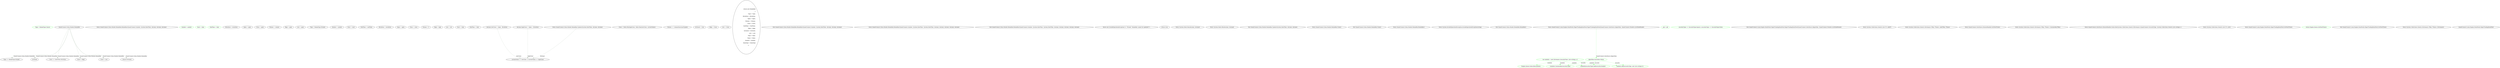 digraph  {
d3 [cluster="QuantConnect.Data.Market.RenkoBar.RenkoBar(QuantConnect.Symbol, System.DateTime, decimal, decimal, decimal)", color=green, community=0, label="Type = RenkoType.Classic", prediction=0, span="137-137"];
d59 [label="QuantConnect.Data.Market.RenkoBar", span=""];
d2 [cluster="QuantConnect.Data.Market.RenkoBar.RenkoBar(QuantConnect.Symbol, System.DateTime, decimal, decimal, decimal)", label="Entry QuantConnect.Data.Market.RenkoBar.RenkoBar(QuantConnect.Symbol, System.DateTime, decimal, decimal, decimal)", span="134-134"];
d4 [cluster="QuantConnect.Data.Market.RenkoBar.RenkoBar(QuantConnect.Symbol, System.DateTime, decimal, decimal, decimal)", color=green, community=0, label="Symbol = symbol", prediction=1, span="139-139"];
d5 [cluster="QuantConnect.Data.Market.RenkoBar.RenkoBar(QuantConnect.Symbol, System.DateTime, decimal, decimal, decimal)", color=green, community=0, label="Start = time", prediction=2, span="140-140"];
d6 [cluster="QuantConnect.Data.Market.RenkoBar.RenkoBar(QuantConnect.Symbol, System.DateTime, decimal, decimal, decimal)", color=green, community=0, label="EndTime = time", prediction=3, span="141-141"];
d7 [cluster="QuantConnect.Data.Market.RenkoBar.RenkoBar(QuantConnect.Symbol, System.DateTime, decimal, decimal, decimal)", label="BrickSize = brickSize", span="142-142"];
d8 [cluster="QuantConnect.Data.Market.RenkoBar.RenkoBar(QuantConnect.Symbol, System.DateTime, decimal, decimal, decimal)", label="Open = open", span="143-143"];
d9 [cluster="QuantConnect.Data.Market.RenkoBar.RenkoBar(QuantConnect.Symbol, System.DateTime, decimal, decimal, decimal)", label="Close = open", span="144-144"];
d10 [cluster="QuantConnect.Data.Market.RenkoBar.RenkoBar(QuantConnect.Symbol, System.DateTime, decimal, decimal, decimal)", label="Volume = volume", span="145-145"];
d11 [cluster="QuantConnect.Data.Market.RenkoBar.RenkoBar(QuantConnect.Symbol, System.DateTime, decimal, decimal, decimal)", label="High = open", span="146-146"];
d12 [cluster="QuantConnect.Data.Market.RenkoBar.RenkoBar(QuantConnect.Symbol, System.DateTime, decimal, decimal, decimal)", label="Low = open", span="147-147"];
d15 [cluster="QuantConnect.Data.Market.RenkoBar.RenkoBar(QuantConnect.Symbol, System.DateTime, System.DateTime, decimal, decimal, decimal, decimal, decimal)", label="Type = RenkoType.Wicked", span="164-164"];
d16 [cluster="QuantConnect.Data.Market.RenkoBar.RenkoBar(QuantConnect.Symbol, System.DateTime, System.DateTime, decimal, decimal, decimal, decimal, decimal)", label="Symbol = symbol", span="166-166"];
d17 [cluster="QuantConnect.Data.Market.RenkoBar.RenkoBar(QuantConnect.Symbol, System.DateTime, System.DateTime, decimal, decimal, decimal, decimal, decimal)", label="Start = start", span="167-167"];
d18 [cluster="QuantConnect.Data.Market.RenkoBar.RenkoBar(QuantConnect.Symbol, System.DateTime, System.DateTime, decimal, decimal, decimal, decimal, decimal)", label="EndTime = endTime", span="168-168"];
d19 [cluster="QuantConnect.Data.Market.RenkoBar.RenkoBar(QuantConnect.Symbol, System.DateTime, System.DateTime, decimal, decimal, decimal, decimal, decimal)", label="BrickSize = brickSize", span="169-169"];
d20 [cluster="QuantConnect.Data.Market.RenkoBar.RenkoBar(QuantConnect.Symbol, System.DateTime, System.DateTime, decimal, decimal, decimal, decimal, decimal)", label="Open = open", span="170-170"];
d21 [cluster="QuantConnect.Data.Market.RenkoBar.RenkoBar(QuantConnect.Symbol, System.DateTime, System.DateTime, decimal, decimal, decimal, decimal, decimal)", label="Close = close", span="171-171"];
d22 [cluster="QuantConnect.Data.Market.RenkoBar.RenkoBar(QuantConnect.Symbol, System.DateTime, System.DateTime, decimal, decimal, decimal, decimal, decimal)", label="Volume = 0", span="172-172"];
d23 [cluster="QuantConnect.Data.Market.RenkoBar.RenkoBar(QuantConnect.Symbol, System.DateTime, System.DateTime, decimal, decimal, decimal, decimal, decimal)", label="High = high", span="173-173"];
d24 [cluster="QuantConnect.Data.Market.RenkoBar.RenkoBar(QuantConnect.Symbol, System.DateTime, System.DateTime, decimal, decimal, decimal, decimal, decimal)", label="Low = low", span="174-174"];
d27 [cluster="QuantConnect.Data.Market.RenkoBar.Update(System.DateTime, decimal, decimal)", label="Type == RenkoType.Wicked", span="186-186"];
d29 [cluster="QuantConnect.Data.Market.RenkoBar.Update(System.DateTime, decimal, decimal)", label=IsClosed, span="190-190"];
d31 [cluster="QuantConnect.Data.Market.RenkoBar.Update(System.DateTime, decimal, decimal)", label="Start == DateTime.MinValue", span="191-191"];
d32 [cluster="QuantConnect.Data.Market.RenkoBar.Update(System.DateTime, decimal, decimal)", label="Start = time", span="191-191"];
d33 [cluster="QuantConnect.Data.Market.RenkoBar.Update(System.DateTime, decimal, decimal)", label="EndTime = time", span="192-192"];
d34 [cluster="QuantConnect.Data.Market.RenkoBar.Update(System.DateTime, decimal, decimal)", label="decimal lowClose = Open - BrickSize", span="195-195"];
d35 [cluster="QuantConnect.Data.Market.RenkoBar.Update(System.DateTime, decimal, decimal)", label="decimal highClose = Open + BrickSize", span="196-196"];
d36 [cluster="QuantConnect.Data.Market.RenkoBar.Update(System.DateTime, decimal, decimal)", label="Close = Math.Min(highClose, Math.Max(lowClose, currentValue))", span="198-198"];
d37 [cluster="QuantConnect.Data.Market.RenkoBar.Update(System.DateTime, decimal, decimal)", label="Volume += volumeSinceLastUpdate", span="199-199"];
d39 [cluster="QuantConnect.Data.Market.RenkoBar.Update(System.DateTime, decimal, decimal)", label="IsClosed = true", span="204-204"];
d40 [cluster="QuantConnect.Data.Market.RenkoBar.Update(System.DateTime, decimal, decimal)", label="Close > High", span="207-207"];
d41 [cluster="QuantConnect.Data.Market.RenkoBar.Update(System.DateTime, decimal, decimal)", label="High = Close", span="207-207"];
d42 [cluster="QuantConnect.Data.Market.RenkoBar.Update(System.DateTime, decimal, decimal)", label="Close < Low", span="208-208"];
d43 [cluster="QuantConnect.Data.Market.RenkoBar.Update(System.DateTime, decimal, decimal)", label="Low = Close", span="208-208"];
d44 [cluster="QuantConnect.Data.Market.RenkoBar.Update(System.DateTime, decimal, decimal)", label="return IsClosed;", span="210-210"];
d57 [cluster="QuantConnect.Data.Market.RenkoBar.Clone()", label="return new RenkoBar\r\n            {\r\n                Type = Type,\r\n                BrickSize = BrickSize,\r\n                Open = Open,\r\n                Volume = Volume,\r\n                Close = Close,\r\n                EndTime = EndTime,\r\n                High = High,\r\n                IsClosed = IsClosed,\r\n                Low = Low,\r\n                Time = Time,\r\n                Value = Value,\r\n                Symbol = Symbol,\r\n                DataType = DataType\r\n            };", span="249-264"];
d13 [cluster="QuantConnect.Data.Market.RenkoBar.RenkoBar(QuantConnect.Symbol, System.DateTime, decimal, decimal, decimal)", label="Exit QuantConnect.Data.Market.RenkoBar.RenkoBar(QuantConnect.Symbol, System.DateTime, decimal, decimal, decimal)", span="134-134"];
d14 [cluster="QuantConnect.Data.Market.RenkoBar.RenkoBar(QuantConnect.Symbol, System.DateTime, System.DateTime, decimal, decimal, decimal, decimal, decimal)", label="Entry QuantConnect.Data.Market.RenkoBar.RenkoBar(QuantConnect.Symbol, System.DateTime, System.DateTime, decimal, decimal, decimal, decimal, decimal)", span="161-161"];
d25 [cluster="QuantConnect.Data.Market.RenkoBar.RenkoBar(QuantConnect.Symbol, System.DateTime, System.DateTime, decimal, decimal, decimal, decimal, decimal)", label="Exit QuantConnect.Data.Market.RenkoBar.RenkoBar(QuantConnect.Symbol, System.DateTime, System.DateTime, decimal, decimal, decimal, decimal, decimal)", span="161-161"];
d26 [cluster="QuantConnect.Data.Market.RenkoBar.Update(System.DateTime, decimal, decimal)", label="Entry QuantConnect.Data.Market.RenkoBar.Update(System.DateTime, decimal, decimal)", span="184-184"];
d28 [cluster="QuantConnect.Data.Market.RenkoBar.Update(System.DateTime, decimal, decimal)", label="throw new InvalidOperationException(''A \''Wicked\'' RenkoBar cannot be updated!'');", span="187-187"];
d30 [cluster="QuantConnect.Data.Market.RenkoBar.Update(System.DateTime, decimal, decimal)", label="return true;", span="190-190"];
d38 [cluster="QuantConnect.Data.Market.RenkoBar.Update(System.DateTime, decimal, decimal)", label="currentValue <= lowClose  || currentValue >= highClose", span="202-202"];
d47 [cluster="System.Math.Max(decimal, decimal)", label="Entry System.Math.Max(decimal, decimal)", span="0-0"];
d48 [cluster="System.Math.Min(decimal, decimal)", label="Entry System.Math.Min(decimal, decimal)", span="0-0"];
d45 [cluster="QuantConnect.Data.Market.RenkoBar.Update(System.DateTime, decimal, decimal)", label="Exit QuantConnect.Data.Market.RenkoBar.Update(System.DateTime, decimal, decimal)", span="184-184"];
d56 [cluster="QuantConnect.Data.Market.RenkoBar.Clone()", label="Entry QuantConnect.Data.Market.RenkoBar.Clone()", span="247-247"];
d58 [cluster="QuantConnect.Data.Market.RenkoBar.Clone()", label="Exit QuantConnect.Data.Market.RenkoBar.Clone()", span="247-247"];
d0 [cluster="QuantConnect.Data.Market.RenkoBar.RenkoBar()", label="Entry QuantConnect.Data.Market.RenkoBar.RenkoBar()", span="122-122"];
d46 [cluster="System.InvalidOperationException.InvalidOperationException(string)", label="Entry System.InvalidOperationException.InvalidOperationException(string)", span="0-0"];
d1 [cluster="QuantConnect.Data.Market.RenkoBar.RenkoBar()", label="Exit QuantConnect.Data.Market.RenkoBar.RenkoBar()", span="122-122"];
m0_0 [cluster="QuantConnect.Lean.Engine.DataFeeds.PaperTradingDataFeed.PaperTradingDataFeed(QuantConnect.Interfaces.IAlgorithm, QuantConnect.Packets.LiveNodePacket)", file="FractalAdaptiveMovingAverageTests.cs", label="Entry QuantConnect.Lean.Engine.DataFeeds.PaperTradingDataFeed.PaperTradingDataFeed(QuantConnect.Interfaces.IAlgorithm, QuantConnect.Packets.LiveNodePacket)", span="22-22"];
m0_1 [cluster="QuantConnect.Lean.Engine.DataFeeds.PaperTradingDataFeed.PaperTradingDataFeed(QuantConnect.Interfaces.IAlgorithm, QuantConnect.Packets.LiveNodePacket)", color=green, community=0, file="FractalAdaptiveMovingAverageTests.cs", label="_job = job", prediction=4, span="25-25"];
m0_2 [cluster="QuantConnect.Lean.Engine.DataFeeds.PaperTradingDataFeed.PaperTradingDataFeed(QuantConnect.Interfaces.IAlgorithm, QuantConnect.Packets.LiveNodePacket)", color=green, community=0, file="FractalAdaptiveMovingAverageTests.cs", label="var symbols = new Dictionary<SecurityType, List<string>>()", prediction=5, span="28-28"];
m0_3 [cluster="QuantConnect.Lean.Engine.DataFeeds.PaperTradingDataFeed.PaperTradingDataFeed(QuantConnect.Interfaces.IAlgorithm, QuantConnect.Packets.LiveNodePacket)", color=green, community=0, file="FractalAdaptiveMovingAverageTests.cs", label="algorithm.Securities.Values", prediction=5, span="31-31"];
m0_7 [cluster="QuantConnect.Lean.Engine.DataFeeds.PaperTradingDataFeed.PaperTradingDataFeed(QuantConnect.Interfaces.IAlgorithm, QuantConnect.Packets.LiveNodePacket)", color=green, community=0, file="FractalAdaptiveMovingAverageTests.cs", label="symbols[security.Type].Add(security.Symbol)", prediction=5, span="36-36"];
m0_4 [cluster="QuantConnect.Lean.Engine.DataFeeds.PaperTradingDataFeed.PaperTradingDataFeed(QuantConnect.Interfaces.IAlgorithm, QuantConnect.Packets.LiveNodePacket)", color=green, community=0, file="FractalAdaptiveMovingAverageTests.cs", label="security.Type == SecurityType.Equity || security.Type == SecurityType.Forex", prediction=8, span="33-33"];
m0_8 [cluster="QuantConnect.Lean.Engine.DataFeeds.PaperTradingDataFeed.PaperTradingDataFeed(QuantConnect.Interfaces.IAlgorithm, QuantConnect.Packets.LiveNodePacket)", color=green, community=0, file="FractalAdaptiveMovingAverageTests.cs", label="Engine.Queue.Subscribe(symbols)", prediction=5, span="41-41"];
m0_5 [cluster="QuantConnect.Lean.Engine.DataFeeds.PaperTradingDataFeed.PaperTradingDataFeed(QuantConnect.Interfaces.IAlgorithm, QuantConnect.Packets.LiveNodePacket)", color=green, community=0, file="FractalAdaptiveMovingAverageTests.cs", label="!symbols.ContainsKey(security.Type)", prediction=5, span="35-35"];
m0_6 [cluster="QuantConnect.Lean.Engine.DataFeeds.PaperTradingDataFeed.PaperTradingDataFeed(QuantConnect.Interfaces.IAlgorithm, QuantConnect.Packets.LiveNodePacket)", color=green, community=0, file="FractalAdaptiveMovingAverageTests.cs", label="symbols.Add(security.Type, new List<string>())", prediction=5, span="35-35"];
m0_9 [cluster="QuantConnect.Lean.Engine.DataFeeds.PaperTradingDataFeed.PaperTradingDataFeed(QuantConnect.Interfaces.IAlgorithm, QuantConnect.Packets.LiveNodePacket)", file="FractalAdaptiveMovingAverageTests.cs", label="Exit QuantConnect.Lean.Engine.DataFeeds.PaperTradingDataFeed.PaperTradingDataFeed(QuantConnect.Interfaces.IAlgorithm, QuantConnect.Packets.LiveNodePacket)", span="22-22"];
m0_14 [cluster="System.Collections.Generic.List<T>.Add(T)", file="FractalAdaptiveMovingAverageTests.cs", label="Entry System.Collections.Generic.List<T>.Add(T)", span="0-0"];
m0_13 [cluster="System.Collections.Generic.Dictionary<TKey, TValue>.Add(TKey, TValue)", file="FractalAdaptiveMovingAverageTests.cs", label="Entry System.Collections.Generic.Dictionary<TKey, TValue>.Add(TKey, TValue)", span="0-0"];
m0_19 [cluster="QuantConnect.Interfaces.IQueueHandler.GetNextTicks()", file="FractalAdaptiveMovingAverageTests.cs", label="Entry QuantConnect.Interfaces.IQueueHandler.GetNextTicks()", span="53-53"];
m0_11 [cluster="System.Collections.Generic.Dictionary<TKey, TValue>.ContainsKey(TKey)", file="FractalAdaptiveMovingAverageTests.cs", label="Entry System.Collections.Generic.Dictionary<TKey, TValue>.ContainsKey(TKey)", span="0-0"];
m0_15 [cluster="QuantConnect.Interfaces.IQueueHandler.Subscribe(System.Collections.Generic.IDictionary<QuantConnect.SecurityType, System.Collections.Generic.List<string>>)", file="FractalAdaptiveMovingAverageTests.cs", label="Entry QuantConnect.Interfaces.IQueueHandler.Subscribe(System.Collections.Generic.IDictionary<QuantConnect.SecurityType, System.Collections.Generic.List<string>>)", span="69-69"];
m0_12 [cluster="System.Collections.Generic.List<T>.List()", file="FractalAdaptiveMovingAverageTests.cs", label="Entry System.Collections.Generic.List<T>.List()", span="0-0"];
m0_16 [cluster="QuantConnect.Lean.Engine.DataFeeds.PaperTradingDataFeed.GetNextTicks()", file="FractalAdaptiveMovingAverageTests.cs", label="Entry QuantConnect.Lean.Engine.DataFeeds.PaperTradingDataFeed.GetNextTicks()", span="48-48"];
m0_17 [cluster="QuantConnect.Lean.Engine.DataFeeds.PaperTradingDataFeed.GetNextTicks()", color=green, community=0, file="FractalAdaptiveMovingAverageTests.cs", label="return Engine.Queue.GetNextTicks();", prediction=12, span="50-50"];
m0_18 [cluster="QuantConnect.Lean.Engine.DataFeeds.PaperTradingDataFeed.GetNextTicks()", file="FractalAdaptiveMovingAverageTests.cs", label="Exit QuantConnect.Lean.Engine.DataFeeds.PaperTradingDataFeed.GetNextTicks()", span="48-48"];
m0_10 [cluster="System.Collections.Generic.Dictionary<TKey, TValue>.Dictionary()", file="FractalAdaptiveMovingAverageTests.cs", label="Entry System.Collections.Generic.Dictionary<TKey, TValue>.Dictionary()", span="0-0"];
m0_20 [file="FractalAdaptiveMovingAverageTests.cs", label="QuantConnect.Lean.Engine.DataFeeds.PaperTradingDataFeed", span=""];
d59 -> d27  [color=darkseagreen4, key=1, label="QuantConnect.Data.Market.RenkoBar", style=dashed];
d59 -> d29  [color=darkseagreen4, key=1, label="QuantConnect.Data.Market.RenkoBar", style=dashed];
d59 -> d31  [color=darkseagreen4, key=1, label="QuantConnect.Data.Market.RenkoBar", style=dashed];
d59 -> d40  [color=darkseagreen4, key=1, label="QuantConnect.Data.Market.RenkoBar", style=dashed];
d59 -> d42  [color=darkseagreen4, key=1, label="QuantConnect.Data.Market.RenkoBar", style=dashed];
d59 -> d44  [color=darkseagreen4, key=1, label="QuantConnect.Data.Market.RenkoBar", style=dashed];
d34 -> d38  [color=darkseagreen4, key=1, label=lowClose, style=dashed];
d35 -> d38  [color=darkseagreen4, key=1, label=highClose, style=dashed];
d26 -> d38  [color=darkseagreen4, key=1, label=decimal, style=dashed];
m0_0 -> m0_3  [color=green, key=1, label="QuantConnect.Interfaces.IAlgorithm", style=dashed];
m0_2 -> m0_5  [color=green, key=1, label=symbols, style=dashed];
m0_2 -> m0_6  [color=green, key=1, label=symbols, style=dashed];
m0_2 -> m0_7  [color=green, key=1, label=symbols, style=dashed];
m0_2 -> m0_8  [color=green, key=1, label=symbols, style=dashed];
m0_3 -> m0_5  [color=green, key=1, label=security, style=dashed];
m0_3 -> m0_6  [color=green, key=1, label=security, style=dashed];
m0_3 -> m0_7  [color=green, key=1, label=security, style=dashed];
}
